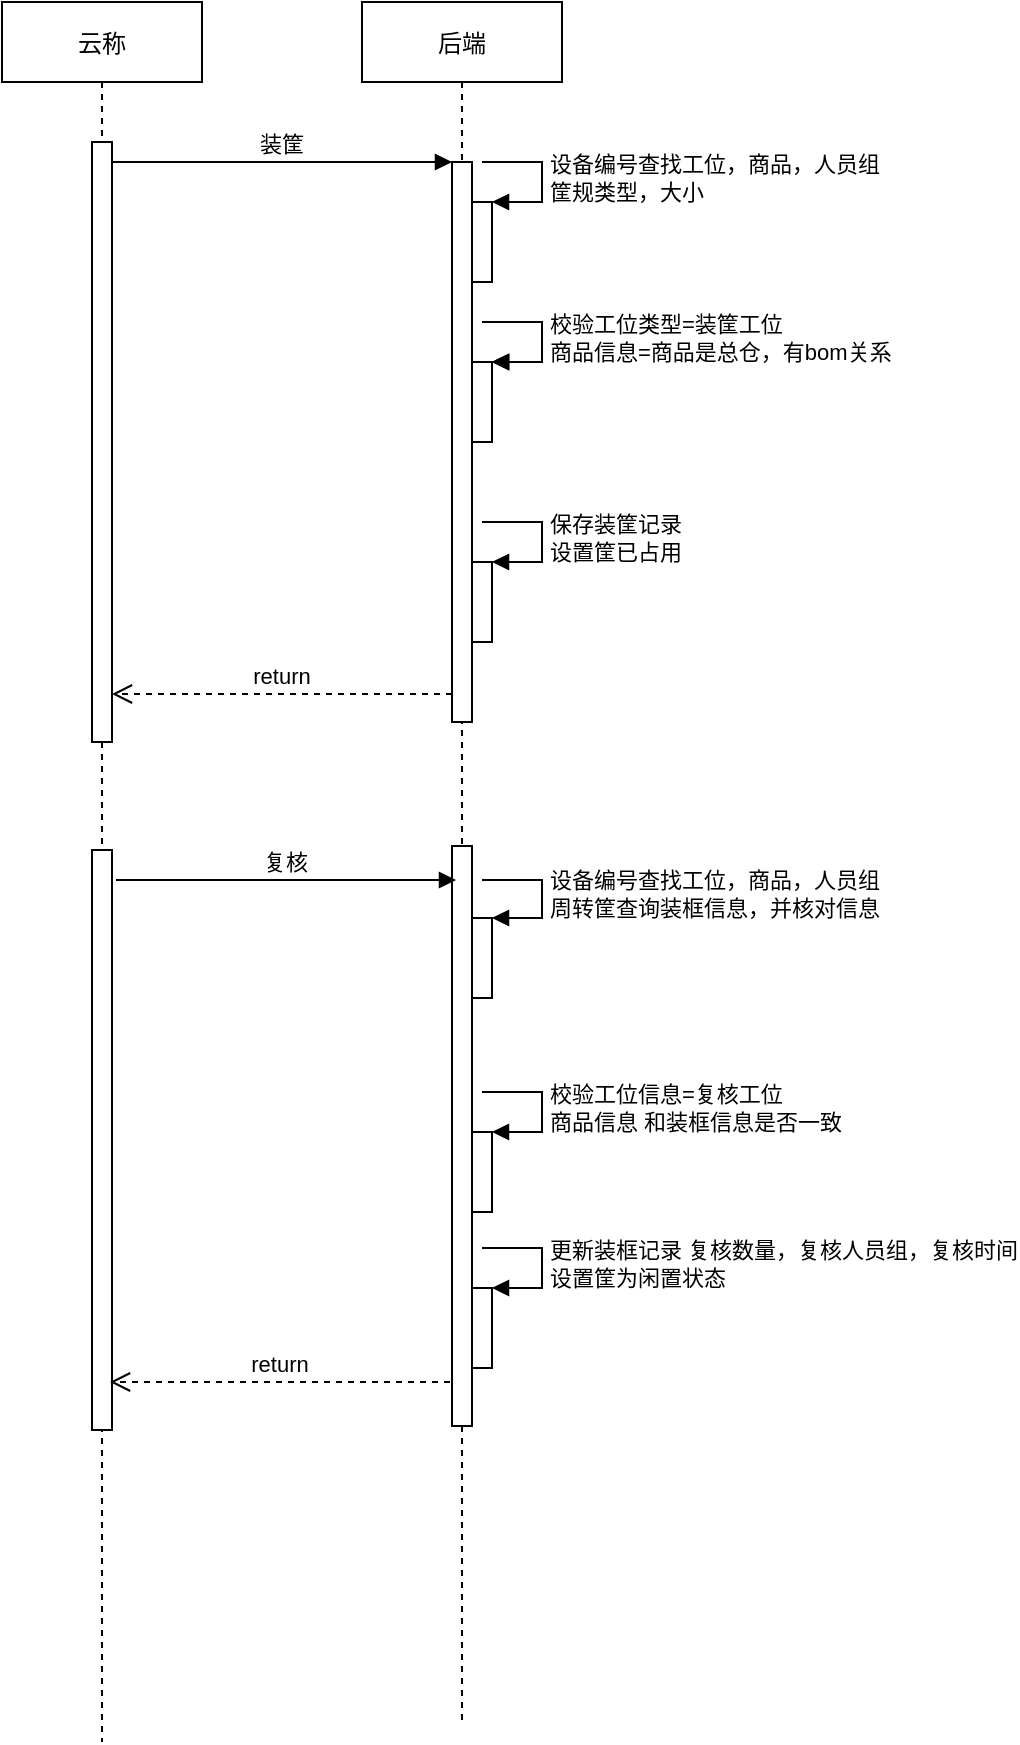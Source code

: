 <mxfile version="18.0.5" type="github">
  <diagram id="kgpKYQtTHZ0yAKxKKP6v" name="Page-1">
    <mxGraphModel dx="1261" dy="864" grid="1" gridSize="10" guides="1" tooltips="1" connect="1" arrows="1" fold="1" page="1" pageScale="1" pageWidth="850" pageHeight="1100" math="0" shadow="0">
      <root>
        <mxCell id="0" />
        <mxCell id="1" parent="0" />
        <mxCell id="3nuBFxr9cyL0pnOWT2aG-1" value="云称" style="shape=umlLifeline;perimeter=lifelinePerimeter;container=1;collapsible=0;recursiveResize=0;rounded=0;shadow=0;strokeWidth=1;" parent="1" vertex="1">
          <mxGeometry x="120" y="80" width="100" height="870" as="geometry" />
        </mxCell>
        <mxCell id="3nuBFxr9cyL0pnOWT2aG-2" value="" style="points=[];perimeter=orthogonalPerimeter;rounded=0;shadow=0;strokeWidth=1;" parent="3nuBFxr9cyL0pnOWT2aG-1" vertex="1">
          <mxGeometry x="45" y="70" width="10" height="300" as="geometry" />
        </mxCell>
        <mxCell id="c0IAxRShgn0mqBckQtSa-23" value="" style="html=1;points=[];perimeter=orthogonalPerimeter;" vertex="1" parent="3nuBFxr9cyL0pnOWT2aG-1">
          <mxGeometry x="45" y="424" width="10" height="290" as="geometry" />
        </mxCell>
        <mxCell id="3nuBFxr9cyL0pnOWT2aG-5" value="后端" style="shape=umlLifeline;perimeter=lifelinePerimeter;container=1;collapsible=0;recursiveResize=0;rounded=0;shadow=0;strokeWidth=1;" parent="1" vertex="1">
          <mxGeometry x="300" y="80" width="100" height="860" as="geometry" />
        </mxCell>
        <mxCell id="3nuBFxr9cyL0pnOWT2aG-6" value="" style="points=[];perimeter=orthogonalPerimeter;rounded=0;shadow=0;strokeWidth=1;" parent="3nuBFxr9cyL0pnOWT2aG-5" vertex="1">
          <mxGeometry x="45" y="80" width="10" height="280" as="geometry" />
        </mxCell>
        <mxCell id="c0IAxRShgn0mqBckQtSa-6" value="" style="html=1;points=[];perimeter=orthogonalPerimeter;" vertex="1" parent="3nuBFxr9cyL0pnOWT2aG-5">
          <mxGeometry x="55" y="100" width="10" height="40" as="geometry" />
        </mxCell>
        <mxCell id="c0IAxRShgn0mqBckQtSa-7" value="设备编号查找工位，商品，人员组&lt;br&gt;筐规类型，大小" style="edgeStyle=orthogonalEdgeStyle;html=1;align=left;spacingLeft=2;endArrow=block;rounded=0;entryX=1;entryY=0;" edge="1" target="c0IAxRShgn0mqBckQtSa-6" parent="3nuBFxr9cyL0pnOWT2aG-5">
          <mxGeometry relative="1" as="geometry">
            <mxPoint x="60" y="80" as="sourcePoint" />
            <Array as="points">
              <mxPoint x="90" y="80" />
            </Array>
          </mxGeometry>
        </mxCell>
        <mxCell id="c0IAxRShgn0mqBckQtSa-13" value="" style="html=1;points=[];perimeter=orthogonalPerimeter;" vertex="1" parent="3nuBFxr9cyL0pnOWT2aG-5">
          <mxGeometry x="55" y="180" width="10" height="40" as="geometry" />
        </mxCell>
        <mxCell id="c0IAxRShgn0mqBckQtSa-14" value="校验工位类型=装筐工位&lt;br&gt;商品信息=商品是总仓，有bom关系" style="edgeStyle=orthogonalEdgeStyle;html=1;align=left;spacingLeft=2;endArrow=block;rounded=0;entryX=1;entryY=0;" edge="1" target="c0IAxRShgn0mqBckQtSa-13" parent="3nuBFxr9cyL0pnOWT2aG-5">
          <mxGeometry relative="1" as="geometry">
            <mxPoint x="60" y="160" as="sourcePoint" />
            <Array as="points">
              <mxPoint x="90" y="160" />
            </Array>
          </mxGeometry>
        </mxCell>
        <mxCell id="c0IAxRShgn0mqBckQtSa-15" value="" style="html=1;points=[];perimeter=orthogonalPerimeter;" vertex="1" parent="3nuBFxr9cyL0pnOWT2aG-5">
          <mxGeometry x="55" y="180" width="10" height="40" as="geometry" />
        </mxCell>
        <mxCell id="c0IAxRShgn0mqBckQtSa-16" value="" style="edgeStyle=orthogonalEdgeStyle;html=1;align=left;spacingLeft=2;endArrow=block;rounded=0;entryX=1;entryY=0;" edge="1" target="c0IAxRShgn0mqBckQtSa-15" parent="3nuBFxr9cyL0pnOWT2aG-5">
          <mxGeometry relative="1" as="geometry">
            <mxPoint x="60" y="160" as="sourcePoint" />
            <Array as="points">
              <mxPoint x="90" y="160" />
            </Array>
          </mxGeometry>
        </mxCell>
        <mxCell id="c0IAxRShgn0mqBckQtSa-17" value="" style="html=1;points=[];perimeter=orthogonalPerimeter;" vertex="1" parent="3nuBFxr9cyL0pnOWT2aG-5">
          <mxGeometry x="55" y="180" width="10" height="40" as="geometry" />
        </mxCell>
        <mxCell id="c0IAxRShgn0mqBckQtSa-18" value="" style="edgeStyle=orthogonalEdgeStyle;html=1;align=left;spacingLeft=2;endArrow=block;rounded=0;entryX=1;entryY=0;" edge="1" target="c0IAxRShgn0mqBckQtSa-17" parent="3nuBFxr9cyL0pnOWT2aG-5">
          <mxGeometry relative="1" as="geometry">
            <mxPoint x="60" y="160" as="sourcePoint" />
            <Array as="points">
              <mxPoint x="90" y="160" />
            </Array>
          </mxGeometry>
        </mxCell>
        <mxCell id="c0IAxRShgn0mqBckQtSa-21" value="" style="html=1;points=[];perimeter=orthogonalPerimeter;" vertex="1" parent="3nuBFxr9cyL0pnOWT2aG-5">
          <mxGeometry x="55" y="280" width="10" height="40" as="geometry" />
        </mxCell>
        <mxCell id="c0IAxRShgn0mqBckQtSa-22" value="保存装筐记录&lt;br&gt;设置筐已占用" style="edgeStyle=orthogonalEdgeStyle;html=1;align=left;spacingLeft=2;endArrow=block;rounded=0;entryX=1;entryY=0;" edge="1" target="c0IAxRShgn0mqBckQtSa-21" parent="3nuBFxr9cyL0pnOWT2aG-5">
          <mxGeometry relative="1" as="geometry">
            <mxPoint x="60" y="260" as="sourcePoint" />
            <Array as="points">
              <mxPoint x="90" y="260" />
            </Array>
          </mxGeometry>
        </mxCell>
        <mxCell id="c0IAxRShgn0mqBckQtSa-24" value="" style="html=1;points=[];perimeter=orthogonalPerimeter;" vertex="1" parent="3nuBFxr9cyL0pnOWT2aG-5">
          <mxGeometry x="45" y="422" width="10" height="290" as="geometry" />
        </mxCell>
        <mxCell id="c0IAxRShgn0mqBckQtSa-26" value="" style="html=1;points=[];perimeter=orthogonalPerimeter;" vertex="1" parent="3nuBFxr9cyL0pnOWT2aG-5">
          <mxGeometry x="55" y="458" width="10" height="40" as="geometry" />
        </mxCell>
        <mxCell id="c0IAxRShgn0mqBckQtSa-27" value="设备编号查找工位，商品，人员组&lt;br&gt;周转筐查询装框信息，并核对信息" style="edgeStyle=orthogonalEdgeStyle;html=1;align=left;spacingLeft=2;endArrow=block;rounded=0;entryX=1;entryY=0;" edge="1" target="c0IAxRShgn0mqBckQtSa-26" parent="3nuBFxr9cyL0pnOWT2aG-5">
          <mxGeometry relative="1" as="geometry">
            <mxPoint x="60" y="439" as="sourcePoint" />
            <Array as="points">
              <mxPoint x="90" y="439" />
            </Array>
          </mxGeometry>
        </mxCell>
        <mxCell id="c0IAxRShgn0mqBckQtSa-28" value="" style="html=1;points=[];perimeter=orthogonalPerimeter;" vertex="1" parent="3nuBFxr9cyL0pnOWT2aG-5">
          <mxGeometry x="55" y="565" width="10" height="40" as="geometry" />
        </mxCell>
        <mxCell id="c0IAxRShgn0mqBckQtSa-29" value="校验工位信息=复核工位&lt;br&gt;商品信息 和装框信息是否一致" style="edgeStyle=orthogonalEdgeStyle;html=1;align=left;spacingLeft=2;endArrow=block;rounded=0;entryX=1;entryY=0;" edge="1" target="c0IAxRShgn0mqBckQtSa-28" parent="3nuBFxr9cyL0pnOWT2aG-5">
          <mxGeometry relative="1" as="geometry">
            <mxPoint x="60" y="545" as="sourcePoint" />
            <Array as="points">
              <mxPoint x="90" y="545" />
            </Array>
          </mxGeometry>
        </mxCell>
        <mxCell id="3nuBFxr9cyL0pnOWT2aG-7" value="return" style="verticalAlign=bottom;endArrow=open;dashed=1;endSize=8;exitX=0;exitY=0.95;shadow=0;strokeWidth=1;" parent="1" source="3nuBFxr9cyL0pnOWT2aG-6" target="3nuBFxr9cyL0pnOWT2aG-2" edge="1">
          <mxGeometry relative="1" as="geometry">
            <mxPoint x="275" y="236" as="targetPoint" />
          </mxGeometry>
        </mxCell>
        <mxCell id="3nuBFxr9cyL0pnOWT2aG-8" value="装筐" style="verticalAlign=bottom;endArrow=block;entryX=0;entryY=0;shadow=0;strokeWidth=1;" parent="1" source="3nuBFxr9cyL0pnOWT2aG-2" target="3nuBFxr9cyL0pnOWT2aG-6" edge="1">
          <mxGeometry relative="1" as="geometry">
            <mxPoint x="275" y="160" as="sourcePoint" />
          </mxGeometry>
        </mxCell>
        <mxCell id="c0IAxRShgn0mqBckQtSa-32" value="复核" style="verticalAlign=bottom;endArrow=block;entryX=0;entryY=0;shadow=0;strokeWidth=1;" edge="1" parent="1">
          <mxGeometry relative="1" as="geometry">
            <mxPoint x="177" y="519" as="sourcePoint" />
            <mxPoint x="347" y="519" as="targetPoint" />
          </mxGeometry>
        </mxCell>
        <mxCell id="c0IAxRShgn0mqBckQtSa-34" value="" style="html=1;points=[];perimeter=orthogonalPerimeter;" vertex="1" parent="1">
          <mxGeometry x="355" y="723" width="10" height="40" as="geometry" />
        </mxCell>
        <mxCell id="c0IAxRShgn0mqBckQtSa-35" value="更新装框记录 复核数量，复核人员组，复核时间&lt;br&gt;设置筐为闲置状态" style="edgeStyle=orthogonalEdgeStyle;html=1;align=left;spacingLeft=2;endArrow=block;rounded=0;entryX=1;entryY=0;" edge="1" target="c0IAxRShgn0mqBckQtSa-34" parent="1">
          <mxGeometry relative="1" as="geometry">
            <mxPoint x="360" y="703" as="sourcePoint" />
            <Array as="points">
              <mxPoint x="390" y="703" />
            </Array>
          </mxGeometry>
        </mxCell>
        <mxCell id="c0IAxRShgn0mqBckQtSa-36" value="return" style="verticalAlign=bottom;endArrow=open;dashed=1;endSize=8;exitX=0;exitY=0.95;shadow=0;strokeWidth=1;" edge="1" parent="1">
          <mxGeometry relative="1" as="geometry">
            <mxPoint x="174" y="770.0" as="targetPoint" />
            <mxPoint x="344" y="770.0" as="sourcePoint" />
          </mxGeometry>
        </mxCell>
      </root>
    </mxGraphModel>
  </diagram>
</mxfile>
